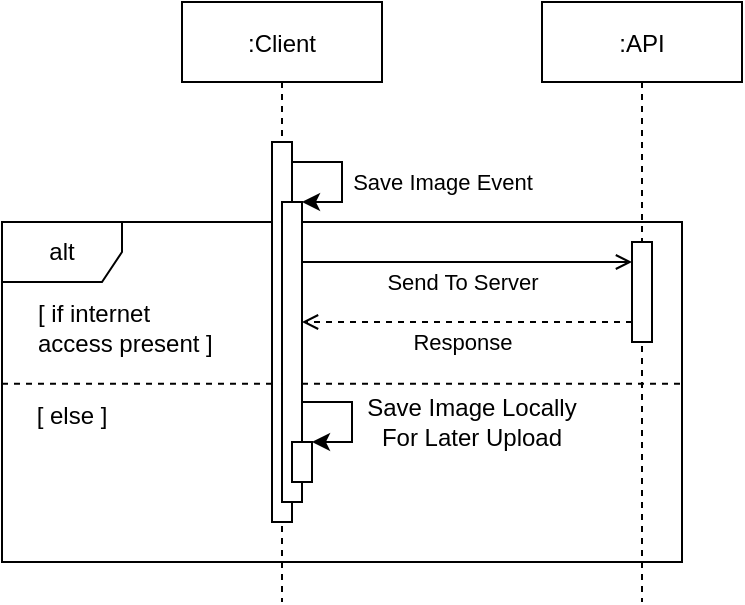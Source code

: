 <mxfile version="13.9.9" type="device"><diagram id="xR9ESxyu2WkitxpfVsjN" name="Page-1"><mxGraphModel dx="1185" dy="678" grid="1" gridSize="10" guides="1" tooltips="1" connect="1" arrows="1" fold="1" page="1" pageScale="1" pageWidth="827" pageHeight="1169" math="0" shadow="0"><root><mxCell id="0"/><mxCell id="1" parent="0"/><mxCell id="l0dY3zbMLn60PeLGD6KH-39" value="" style="group;align=left;" vertex="1" connectable="0" parent="1"><mxGeometry x="70" y="190" width="340" height="170" as="geometry"/></mxCell><mxCell id="l0dY3zbMLn60PeLGD6KH-40" value="" style="line;strokeWidth=1;fillColor=none;align=left;verticalAlign=middle;spacingTop=-1;spacingLeft=3;spacingRight=3;rotatable=0;labelPosition=right;points=[];portConstraint=eastwest;dashed=1;" vertex="1" parent="l0dY3zbMLn60PeLGD6KH-39"><mxGeometry y="77.04" width="340" height="7.7" as="geometry"/></mxCell><mxCell id="l0dY3zbMLn60PeLGD6KH-41" value="alt" style="shape=umlFrame;whiteSpace=wrap;html=1;" vertex="1" parent="l0dY3zbMLn60PeLGD6KH-39"><mxGeometry width="340" height="170" as="geometry"/></mxCell><mxCell id="l0dY3zbMLn60PeLGD6KH-42" value="[ if internet access present ]" style="text;html=1;strokeColor=none;fillColor=none;align=left;verticalAlign=middle;whiteSpace=wrap;rounded=0;dashed=1;" vertex="1" parent="l0dY3zbMLn60PeLGD6KH-39"><mxGeometry x="16" y="38.52" width="94" height="28.89" as="geometry"/></mxCell><mxCell id="l0dY3zbMLn60PeLGD6KH-43" value="[ else ]" style="text;html=1;strokeColor=none;fillColor=none;align=center;verticalAlign=middle;whiteSpace=wrap;rounded=0;dashed=1;" vertex="1" parent="l0dY3zbMLn60PeLGD6KH-39"><mxGeometry y="84.74" width="70" height="25.26" as="geometry"/></mxCell><mxCell id="l0dY3zbMLn60PeLGD6KH-51" value="Save Image Locally For Later Upload" style="text;html=1;strokeColor=none;fillColor=none;align=center;verticalAlign=middle;whiteSpace=wrap;rounded=0;" vertex="1" parent="l0dY3zbMLn60PeLGD6KH-39"><mxGeometry x="180" y="90" width="110" height="20" as="geometry"/></mxCell><mxCell id="l0dY3zbMLn60PeLGD6KH-6" value=":Client" style="shape=umlLifeline;perimeter=lifelinePerimeter;container=1;collapsible=0;recursiveResize=0;rounded=0;shadow=0;strokeWidth=1;" vertex="1" parent="1"><mxGeometry x="160" y="80" width="100" height="300" as="geometry"/></mxCell><mxCell id="l0dY3zbMLn60PeLGD6KH-36" style="edgeStyle=orthogonalEdgeStyle;rounded=0;orthogonalLoop=1;jettySize=auto;html=1;" edge="1" parent="l0dY3zbMLn60PeLGD6KH-6" source="l0dY3zbMLn60PeLGD6KH-7" target="l0dY3zbMLn60PeLGD6KH-35"><mxGeometry relative="1" as="geometry"><Array as="points"><mxPoint x="80" y="80"/><mxPoint x="80" y="100"/></Array></mxGeometry></mxCell><mxCell id="l0dY3zbMLn60PeLGD6KH-37" value="Save Image Event" style="edgeLabel;html=1;align=center;verticalAlign=middle;resizable=0;points=[];" vertex="1" connectable="0" parent="l0dY3zbMLn60PeLGD6KH-36"><mxGeometry x="-0.067" relative="1" as="geometry"><mxPoint x="50" y="4.67" as="offset"/></mxGeometry></mxCell><mxCell id="l0dY3zbMLn60PeLGD6KH-7" value="" style="points=[];perimeter=orthogonalPerimeter;rounded=0;shadow=0;strokeWidth=1;" vertex="1" parent="l0dY3zbMLn60PeLGD6KH-6"><mxGeometry x="45" y="70" width="10" height="190" as="geometry"/></mxCell><mxCell id="l0dY3zbMLn60PeLGD6KH-35" value="" style="points=[];perimeter=orthogonalPerimeter;rounded=0;shadow=0;strokeWidth=1;" vertex="1" parent="l0dY3zbMLn60PeLGD6KH-6"><mxGeometry x="50" y="100" width="10" height="150" as="geometry"/></mxCell><mxCell id="l0dY3zbMLn60PeLGD6KH-49" value="" style="html=1;points=[];perimeter=orthogonalPerimeter;" vertex="1" parent="l0dY3zbMLn60PeLGD6KH-6"><mxGeometry x="55" y="220" width="10" height="20" as="geometry"/></mxCell><mxCell id="l0dY3zbMLn60PeLGD6KH-50" value="" style="edgeStyle=orthogonalEdgeStyle;html=1;align=left;spacingLeft=2;endArrow=classic;rounded=0;entryX=1;entryY=0;endFill=1;" edge="1" target="l0dY3zbMLn60PeLGD6KH-49" parent="l0dY3zbMLn60PeLGD6KH-6"><mxGeometry relative="1" as="geometry"><mxPoint x="60" y="200" as="sourcePoint"/><Array as="points"><mxPoint x="85" y="200"/></Array></mxGeometry></mxCell><mxCell id="l0dY3zbMLn60PeLGD6KH-10" value=":API" style="shape=umlLifeline;perimeter=lifelinePerimeter;container=1;collapsible=0;recursiveResize=0;rounded=0;shadow=0;strokeWidth=1;" vertex="1" parent="1"><mxGeometry x="340" y="80" width="100" height="300" as="geometry"/></mxCell><mxCell id="l0dY3zbMLn60PeLGD6KH-14" value="" style="html=1;points=[];perimeter=orthogonalPerimeter;align=left;" vertex="1" parent="l0dY3zbMLn60PeLGD6KH-10"><mxGeometry x="45" y="120" width="10" height="50" as="geometry"/></mxCell><mxCell id="l0dY3zbMLn60PeLGD6KH-44" style="edgeStyle=orthogonalEdgeStyle;rounded=0;orthogonalLoop=1;jettySize=auto;html=1;endArrow=open;endFill=0;" edge="1" parent="1" source="l0dY3zbMLn60PeLGD6KH-35" target="l0dY3zbMLn60PeLGD6KH-14"><mxGeometry relative="1" as="geometry"><Array as="points"><mxPoint x="340" y="210"/><mxPoint x="340" y="210"/></Array></mxGeometry></mxCell><mxCell id="l0dY3zbMLn60PeLGD6KH-45" value="Send To Server" style="edgeLabel;html=1;align=center;verticalAlign=middle;resizable=0;points=[];" vertex="1" connectable="0" parent="l0dY3zbMLn60PeLGD6KH-44"><mxGeometry x="0.15" y="1" relative="1" as="geometry"><mxPoint x="-14.76" y="11" as="offset"/></mxGeometry></mxCell><mxCell id="l0dY3zbMLn60PeLGD6KH-46" style="edgeStyle=orthogonalEdgeStyle;rounded=0;orthogonalLoop=1;jettySize=auto;html=1;endArrow=open;endFill=0;dashed=1;" edge="1" parent="1" source="l0dY3zbMLn60PeLGD6KH-14" target="l0dY3zbMLn60PeLGD6KH-35"><mxGeometry relative="1" as="geometry"><Array as="points"><mxPoint x="340" y="240"/><mxPoint x="340" y="240"/></Array></mxGeometry></mxCell><mxCell id="l0dY3zbMLn60PeLGD6KH-47" value="Response" style="edgeLabel;html=1;align=center;verticalAlign=middle;resizable=0;points=[];" vertex="1" connectable="0" parent="l0dY3zbMLn60PeLGD6KH-46"><mxGeometry x="-0.22" y="1" relative="1" as="geometry"><mxPoint x="-20.71" y="9" as="offset"/></mxGeometry></mxCell></root></mxGraphModel></diagram></mxfile>